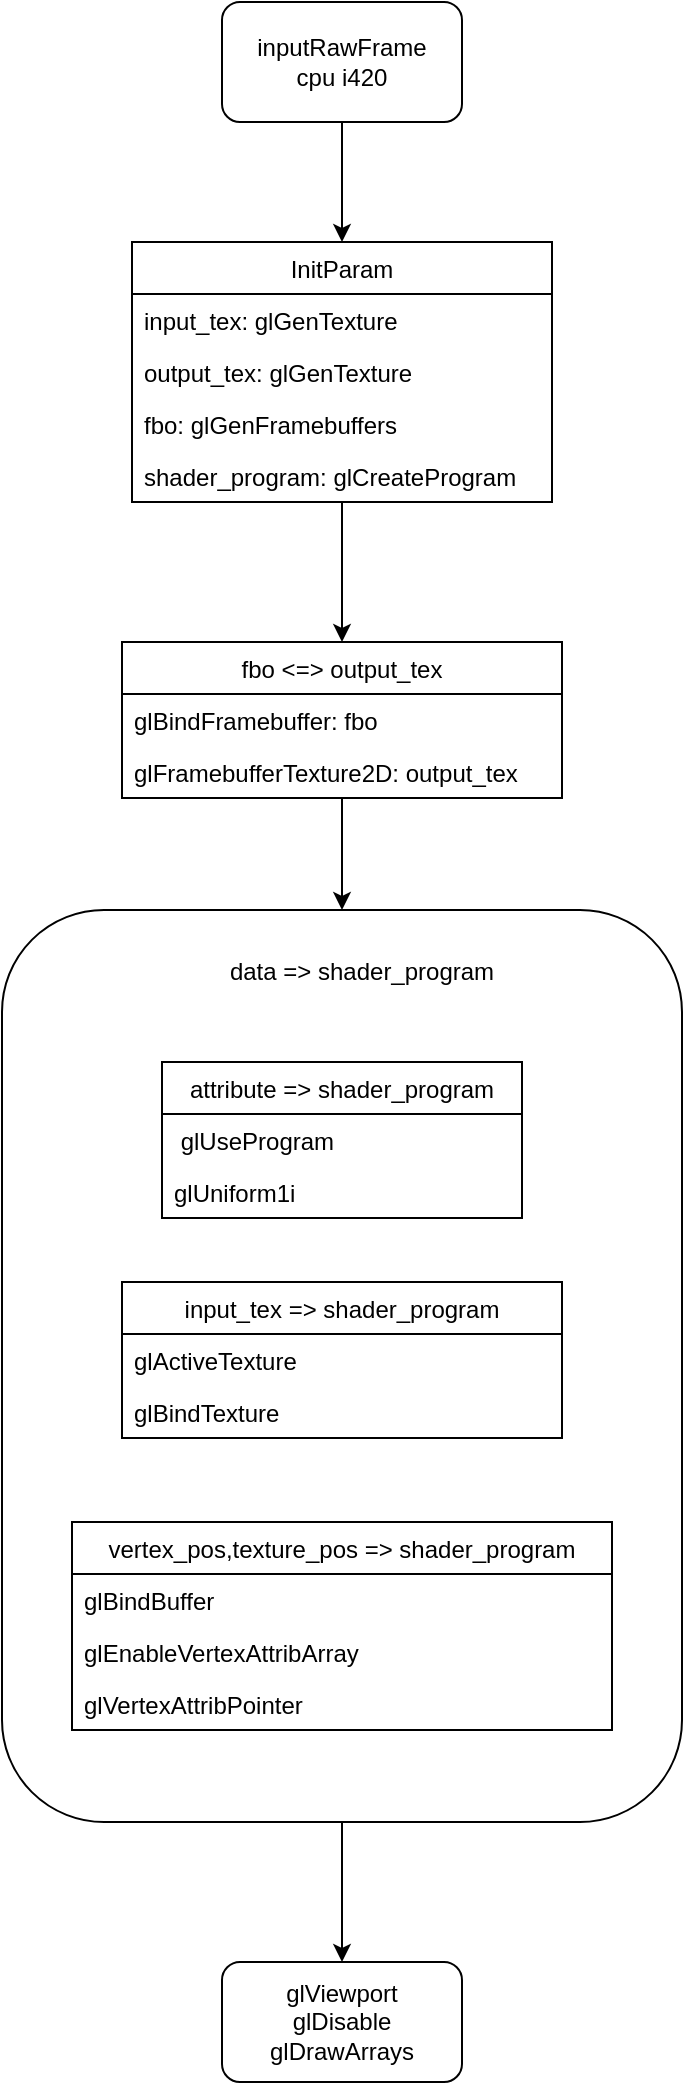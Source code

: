 <mxfile version="20.1.1" type="github">
  <diagram id="fi-OBeDVoVyC95V5E4uT" name="Page-1">
    <mxGraphModel dx="1398" dy="1934" grid="1" gridSize="10" guides="1" tooltips="1" connect="1" arrows="1" fold="1" page="1" pageScale="1" pageWidth="827" pageHeight="1169" math="0" shadow="0">
      <root>
        <mxCell id="0" />
        <mxCell id="1" parent="0" />
        <mxCell id="bnStx1pnyQ37RkCmjhWe-157" style="edgeStyle=orthogonalEdgeStyle;rounded=0;orthogonalLoop=1;jettySize=auto;html=1;" edge="1" parent="1" source="bnStx1pnyQ37RkCmjhWe-155" target="bnStx1pnyQ37RkCmjhWe-148">
          <mxGeometry relative="1" as="geometry" />
        </mxCell>
        <mxCell id="bnStx1pnyQ37RkCmjhWe-108" style="edgeStyle=orthogonalEdgeStyle;rounded=0;orthogonalLoop=1;jettySize=auto;html=1;" edge="1" parent="1" source="bnStx1pnyQ37RkCmjhWe-2" target="bnStx1pnyQ37RkCmjhWe-109">
          <mxGeometry relative="1" as="geometry">
            <mxPoint x="438.91" y="91" as="targetPoint" />
          </mxGeometry>
        </mxCell>
        <mxCell id="bnStx1pnyQ37RkCmjhWe-2" value="inputRawFrame&lt;br&gt;cpu i420" style="rounded=1;whiteSpace=wrap;html=1;" vertex="1" parent="1">
          <mxGeometry x="350" y="-80" width="120" height="60" as="geometry" />
        </mxCell>
        <mxCell id="bnStx1pnyQ37RkCmjhWe-150" style="edgeStyle=orthogonalEdgeStyle;rounded=0;orthogonalLoop=1;jettySize=auto;html=1;" edge="1" parent="1" source="bnStx1pnyQ37RkCmjhWe-109" target="bnStx1pnyQ37RkCmjhWe-127">
          <mxGeometry relative="1" as="geometry" />
        </mxCell>
        <mxCell id="bnStx1pnyQ37RkCmjhWe-109" value="InitParam" style="swimlane;fontStyle=0;childLayout=stackLayout;horizontal=1;startSize=26;fillColor=none;horizontalStack=0;resizeParent=1;resizeParentMax=0;resizeLast=0;collapsible=1;marginBottom=0;" vertex="1" parent="1">
          <mxGeometry x="305" y="40" width="210" height="130" as="geometry" />
        </mxCell>
        <mxCell id="bnStx1pnyQ37RkCmjhWe-110" value="input_tex: glGenTexture" style="text;strokeColor=none;fillColor=none;align=left;verticalAlign=top;spacingLeft=4;spacingRight=4;overflow=hidden;rotatable=0;points=[[0,0.5],[1,0.5]];portConstraint=eastwest;" vertex="1" parent="bnStx1pnyQ37RkCmjhWe-109">
          <mxGeometry y="26" width="210" height="26" as="geometry" />
        </mxCell>
        <mxCell id="bnStx1pnyQ37RkCmjhWe-116" value="output_tex: glGenTexture" style="text;strokeColor=none;fillColor=none;align=left;verticalAlign=top;spacingLeft=4;spacingRight=4;overflow=hidden;rotatable=0;points=[[0,0.5],[1,0.5]];portConstraint=eastwest;" vertex="1" parent="bnStx1pnyQ37RkCmjhWe-109">
          <mxGeometry y="52" width="210" height="26" as="geometry" />
        </mxCell>
        <mxCell id="bnStx1pnyQ37RkCmjhWe-111" value="fbo: glGenFramebuffers" style="text;strokeColor=none;fillColor=none;align=left;verticalAlign=top;spacingLeft=4;spacingRight=4;overflow=hidden;rotatable=0;points=[[0,0.5],[1,0.5]];portConstraint=eastwest;" vertex="1" parent="bnStx1pnyQ37RkCmjhWe-109">
          <mxGeometry y="78" width="210" height="26" as="geometry" />
        </mxCell>
        <mxCell id="bnStx1pnyQ37RkCmjhWe-112" value="shader_program: glCreateProgram" style="text;strokeColor=none;fillColor=none;align=left;verticalAlign=top;spacingLeft=4;spacingRight=4;overflow=hidden;rotatable=0;points=[[0,0.5],[1,0.5]];portConstraint=eastwest;" vertex="1" parent="bnStx1pnyQ37RkCmjhWe-109">
          <mxGeometry y="104" width="210" height="26" as="geometry" />
        </mxCell>
        <mxCell id="bnStx1pnyQ37RkCmjhWe-151" style="edgeStyle=orthogonalEdgeStyle;rounded=0;orthogonalLoop=1;jettySize=auto;html=1;entryX=0.5;entryY=0;entryDx=0;entryDy=0;" edge="1" parent="1" source="bnStx1pnyQ37RkCmjhWe-127" target="bnStx1pnyQ37RkCmjhWe-155">
          <mxGeometry relative="1" as="geometry" />
        </mxCell>
        <mxCell id="bnStx1pnyQ37RkCmjhWe-127" value="fbo &lt;=&gt; output_tex" style="swimlane;fontStyle=0;childLayout=stackLayout;horizontal=1;startSize=26;fillColor=none;horizontalStack=0;resizeParent=1;resizeParentMax=0;resizeLast=0;collapsible=1;marginBottom=0;" vertex="1" parent="1">
          <mxGeometry x="300" y="240" width="220" height="78" as="geometry" />
        </mxCell>
        <mxCell id="bnStx1pnyQ37RkCmjhWe-128" value="glBindFramebuffer: fbo" style="text;strokeColor=none;fillColor=none;align=left;verticalAlign=top;spacingLeft=4;spacingRight=4;overflow=hidden;rotatable=0;points=[[0,0.5],[1,0.5]];portConstraint=eastwest;" vertex="1" parent="bnStx1pnyQ37RkCmjhWe-127">
          <mxGeometry y="26" width="220" height="26" as="geometry" />
        </mxCell>
        <mxCell id="bnStx1pnyQ37RkCmjhWe-129" value="glFramebufferTexture2D: output_tex" style="text;strokeColor=none;fillColor=none;align=left;verticalAlign=top;spacingLeft=4;spacingRight=4;overflow=hidden;rotatable=0;points=[[0,0.5],[1,0.5]];portConstraint=eastwest;" vertex="1" parent="bnStx1pnyQ37RkCmjhWe-127">
          <mxGeometry y="52" width="220" height="26" as="geometry" />
        </mxCell>
        <mxCell id="bnStx1pnyQ37RkCmjhWe-148" value="glViewport&lt;br&gt;glDisable&lt;br&gt;glDrawArrays" style="rounded=1;whiteSpace=wrap;html=1;" vertex="1" parent="1">
          <mxGeometry x="350" y="900" width="120" height="60" as="geometry" />
        </mxCell>
        <mxCell id="bnStx1pnyQ37RkCmjhWe-158" value="" style="group" vertex="1" connectable="0" parent="1">
          <mxGeometry x="240" y="374" width="340" height="456" as="geometry" />
        </mxCell>
        <mxCell id="bnStx1pnyQ37RkCmjhWe-155" value="" style="rounded=1;whiteSpace=wrap;html=1;" vertex="1" parent="bnStx1pnyQ37RkCmjhWe-158">
          <mxGeometry width="340" height="456" as="geometry" />
        </mxCell>
        <mxCell id="bnStx1pnyQ37RkCmjhWe-132" value="attribute =&gt; shader_program" style="swimlane;fontStyle=0;childLayout=stackLayout;horizontal=1;startSize=26;fillColor=none;horizontalStack=0;resizeParent=1;resizeParentMax=0;resizeLast=0;collapsible=1;marginBottom=0;" vertex="1" parent="bnStx1pnyQ37RkCmjhWe-158">
          <mxGeometry x="80" y="76" width="180" height="78" as="geometry" />
        </mxCell>
        <mxCell id="bnStx1pnyQ37RkCmjhWe-133" value=" glUseProgram" style="text;strokeColor=none;fillColor=none;align=left;verticalAlign=top;spacingLeft=4;spacingRight=4;overflow=hidden;rotatable=0;points=[[0,0.5],[1,0.5]];portConstraint=eastwest;" vertex="1" parent="bnStx1pnyQ37RkCmjhWe-132">
          <mxGeometry y="26" width="180" height="26" as="geometry" />
        </mxCell>
        <mxCell id="bnStx1pnyQ37RkCmjhWe-134" value="glUniform1i" style="text;strokeColor=none;fillColor=none;align=left;verticalAlign=top;spacingLeft=4;spacingRight=4;overflow=hidden;rotatable=0;points=[[0,0.5],[1,0.5]];portConstraint=eastwest;" vertex="1" parent="bnStx1pnyQ37RkCmjhWe-132">
          <mxGeometry y="52" width="180" height="26" as="geometry" />
        </mxCell>
        <mxCell id="bnStx1pnyQ37RkCmjhWe-136" value="input_tex =&gt; shader_program" style="swimlane;fontStyle=0;childLayout=stackLayout;horizontal=1;startSize=26;fillColor=none;horizontalStack=0;resizeParent=1;resizeParentMax=0;resizeLast=0;collapsible=1;marginBottom=0;" vertex="1" parent="bnStx1pnyQ37RkCmjhWe-158">
          <mxGeometry x="60" y="186" width="220" height="78" as="geometry" />
        </mxCell>
        <mxCell id="bnStx1pnyQ37RkCmjhWe-137" value="glActiveTexture" style="text;strokeColor=none;fillColor=none;align=left;verticalAlign=top;spacingLeft=4;spacingRight=4;overflow=hidden;rotatable=0;points=[[0,0.5],[1,0.5]];portConstraint=eastwest;" vertex="1" parent="bnStx1pnyQ37RkCmjhWe-136">
          <mxGeometry y="26" width="220" height="26" as="geometry" />
        </mxCell>
        <mxCell id="bnStx1pnyQ37RkCmjhWe-138" value="glBindTexture" style="text;strokeColor=none;fillColor=none;align=left;verticalAlign=top;spacingLeft=4;spacingRight=4;overflow=hidden;rotatable=0;points=[[0,0.5],[1,0.5]];portConstraint=eastwest;" vertex="1" parent="bnStx1pnyQ37RkCmjhWe-136">
          <mxGeometry y="52" width="220" height="26" as="geometry" />
        </mxCell>
        <mxCell id="bnStx1pnyQ37RkCmjhWe-144" value="vertex_pos,texture_pos =&gt; shader_program" style="swimlane;fontStyle=0;childLayout=stackLayout;horizontal=1;startSize=26;fillColor=none;horizontalStack=0;resizeParent=1;resizeParentMax=0;resizeLast=0;collapsible=1;marginBottom=0;" vertex="1" parent="bnStx1pnyQ37RkCmjhWe-158">
          <mxGeometry x="35" y="306" width="270" height="104" as="geometry" />
        </mxCell>
        <mxCell id="bnStx1pnyQ37RkCmjhWe-145" value="glBindBuffer" style="text;strokeColor=none;fillColor=none;align=left;verticalAlign=top;spacingLeft=4;spacingRight=4;overflow=hidden;rotatable=0;points=[[0,0.5],[1,0.5]];portConstraint=eastwest;" vertex="1" parent="bnStx1pnyQ37RkCmjhWe-144">
          <mxGeometry y="26" width="270" height="26" as="geometry" />
        </mxCell>
        <mxCell id="bnStx1pnyQ37RkCmjhWe-146" value="glEnableVertexAttribArray" style="text;strokeColor=none;fillColor=none;align=left;verticalAlign=top;spacingLeft=4;spacingRight=4;overflow=hidden;rotatable=0;points=[[0,0.5],[1,0.5]];portConstraint=eastwest;" vertex="1" parent="bnStx1pnyQ37RkCmjhWe-144">
          <mxGeometry y="52" width="270" height="26" as="geometry" />
        </mxCell>
        <mxCell id="bnStx1pnyQ37RkCmjhWe-147" value="glVertexAttribPointer" style="text;strokeColor=none;fillColor=none;align=left;verticalAlign=top;spacingLeft=4;spacingRight=4;overflow=hidden;rotatable=0;points=[[0,0.5],[1,0.5]];portConstraint=eastwest;" vertex="1" parent="bnStx1pnyQ37RkCmjhWe-144">
          <mxGeometry y="78" width="270" height="26" as="geometry" />
        </mxCell>
        <mxCell id="bnStx1pnyQ37RkCmjhWe-156" value="data =&amp;gt; shader_program" style="text;html=1;strokeColor=none;fillColor=none;align=center;verticalAlign=middle;whiteSpace=wrap;rounded=0;" vertex="1" parent="bnStx1pnyQ37RkCmjhWe-158">
          <mxGeometry x="105" y="16" width="150" height="30" as="geometry" />
        </mxCell>
      </root>
    </mxGraphModel>
  </diagram>
</mxfile>
